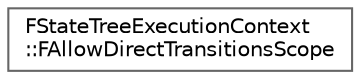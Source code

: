 digraph "Graphical Class Hierarchy"
{
 // INTERACTIVE_SVG=YES
 // LATEX_PDF_SIZE
  bgcolor="transparent";
  edge [fontname=Helvetica,fontsize=10,labelfontname=Helvetica,labelfontsize=10];
  node [fontname=Helvetica,fontsize=10,shape=box,height=0.2,width=0.4];
  rankdir="LR";
  Node0 [id="Node000000",label="FStateTreeExecutionContext\l::FAllowDirectTransitionsScope",height=0.2,width=0.4,color="grey40", fillcolor="white", style="filled",URL="$de/d41/structFStateTreeExecutionContext_1_1FAllowDirectTransitionsScope.html",tooltip="Helper struct to track when it is allowed to request transitions."];
}

